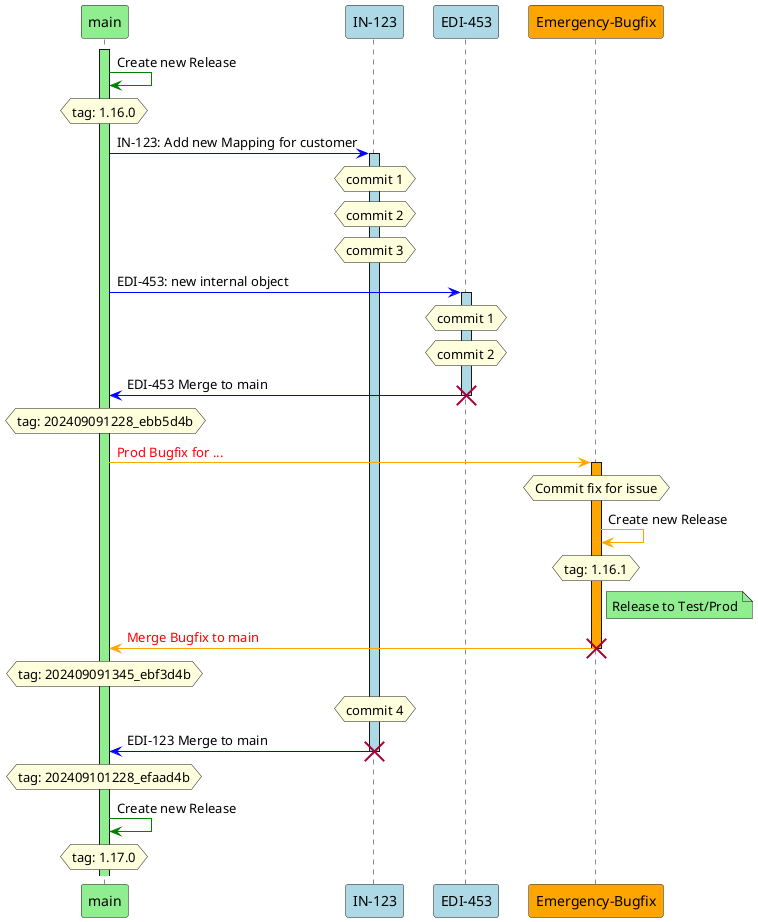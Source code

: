 @startuml

skinparam ParticipantPadding 10

participant "main" as main #lightgreen
participant "IN-123" as s4 #lightblue
participant "EDI-453" as s5 #lightblue
participant "Emergency-Bugfix" as s6 #orange

activate main #lightgreen
main -[#green]> main : Create new Release

hnote over main : tag: 1.16.0

main -[#blue]> s4 : IN-123: Add new Mapping for customer
activate s4 #lightblue
hnote over s4 : commit 1
hnote over s4 : commit 2
hnote over s4 : commit 3

main -[#blue]> s5 : EDI-453: new internal object
activate s5 #lightblue
hnote over s5 : commit 1
hnote over s5 : commit 2
s5 -[#blue]> main: EDI-453 Merge to main
destroy s5
hnote over main : tag: 202409091228_ebb5d4b

main -[#orange]> s6 : <font color=red>Prod Bugfix for ...</font>
activate s6 #orange
hnote over s6 : Commit fix for issue
s6 -[#orange]> s6 : Create new Release
hnote over s6 : tag: 1.16.1
note right of s6 #lightgreen: Release to Test/Prod
s6 -[#orange]> main : <font color=red>Merge Bugfix to main</font>
destroy s6
hnote over main : tag: 202409091345_ebf3d4b

hnote over s4 : commit 4
s4 -[#blue]> main: EDI-123 Merge to main

destroy s4
hnote over main : tag: 202409101228_efaad4b
main -[#green]> main : Create new Release
hnote over main : tag: 1.17.0

@enduml
